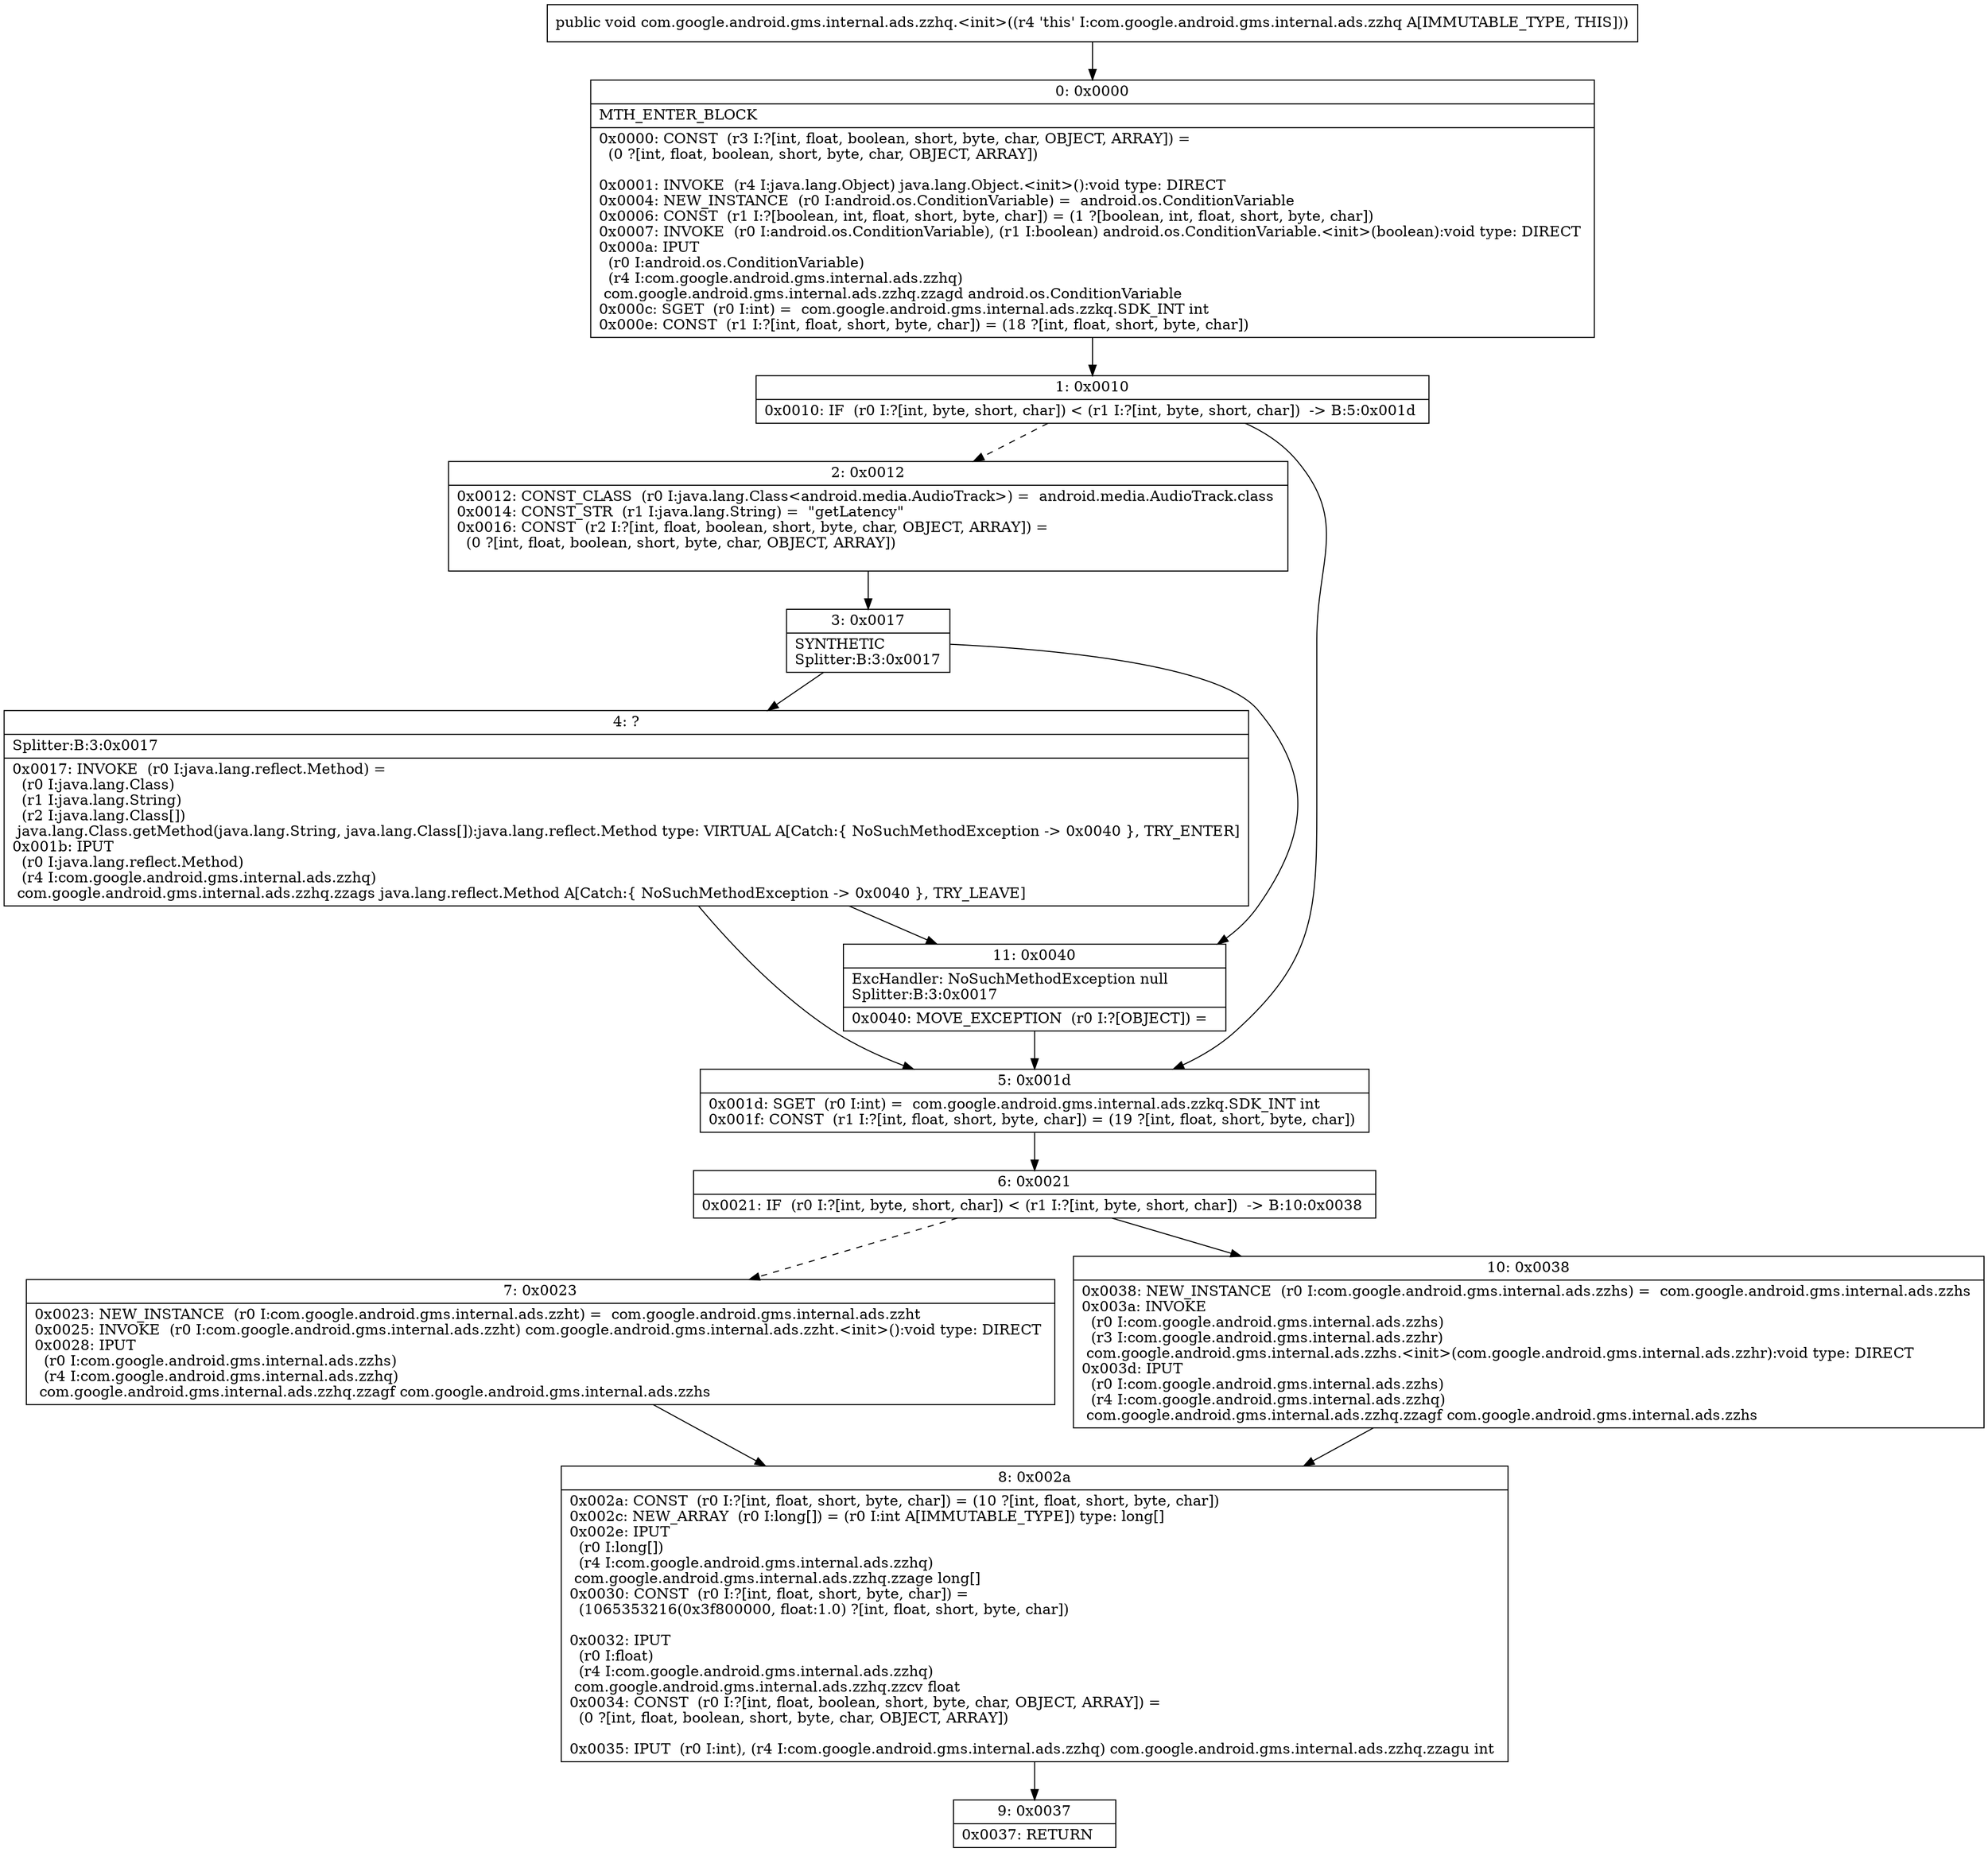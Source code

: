 digraph "CFG forcom.google.android.gms.internal.ads.zzhq.\<init\>()V" {
Node_0 [shape=record,label="{0\:\ 0x0000|MTH_ENTER_BLOCK\l|0x0000: CONST  (r3 I:?[int, float, boolean, short, byte, char, OBJECT, ARRAY]) = \l  (0 ?[int, float, boolean, short, byte, char, OBJECT, ARRAY])\l \l0x0001: INVOKE  (r4 I:java.lang.Object) java.lang.Object.\<init\>():void type: DIRECT \l0x0004: NEW_INSTANCE  (r0 I:android.os.ConditionVariable) =  android.os.ConditionVariable \l0x0006: CONST  (r1 I:?[boolean, int, float, short, byte, char]) = (1 ?[boolean, int, float, short, byte, char]) \l0x0007: INVOKE  (r0 I:android.os.ConditionVariable), (r1 I:boolean) android.os.ConditionVariable.\<init\>(boolean):void type: DIRECT \l0x000a: IPUT  \l  (r0 I:android.os.ConditionVariable)\l  (r4 I:com.google.android.gms.internal.ads.zzhq)\l com.google.android.gms.internal.ads.zzhq.zzagd android.os.ConditionVariable \l0x000c: SGET  (r0 I:int) =  com.google.android.gms.internal.ads.zzkq.SDK_INT int \l0x000e: CONST  (r1 I:?[int, float, short, byte, char]) = (18 ?[int, float, short, byte, char]) \l}"];
Node_1 [shape=record,label="{1\:\ 0x0010|0x0010: IF  (r0 I:?[int, byte, short, char]) \< (r1 I:?[int, byte, short, char])  \-\> B:5:0x001d \l}"];
Node_2 [shape=record,label="{2\:\ 0x0012|0x0012: CONST_CLASS  (r0 I:java.lang.Class\<android.media.AudioTrack\>) =  android.media.AudioTrack.class \l0x0014: CONST_STR  (r1 I:java.lang.String) =  \"getLatency\" \l0x0016: CONST  (r2 I:?[int, float, boolean, short, byte, char, OBJECT, ARRAY]) = \l  (0 ?[int, float, boolean, short, byte, char, OBJECT, ARRAY])\l \l}"];
Node_3 [shape=record,label="{3\:\ 0x0017|SYNTHETIC\lSplitter:B:3:0x0017\l}"];
Node_4 [shape=record,label="{4\:\ ?|Splitter:B:3:0x0017\l|0x0017: INVOKE  (r0 I:java.lang.reflect.Method) = \l  (r0 I:java.lang.Class)\l  (r1 I:java.lang.String)\l  (r2 I:java.lang.Class[])\l java.lang.Class.getMethod(java.lang.String, java.lang.Class[]):java.lang.reflect.Method type: VIRTUAL A[Catch:\{ NoSuchMethodException \-\> 0x0040 \}, TRY_ENTER]\l0x001b: IPUT  \l  (r0 I:java.lang.reflect.Method)\l  (r4 I:com.google.android.gms.internal.ads.zzhq)\l com.google.android.gms.internal.ads.zzhq.zzags java.lang.reflect.Method A[Catch:\{ NoSuchMethodException \-\> 0x0040 \}, TRY_LEAVE]\l}"];
Node_5 [shape=record,label="{5\:\ 0x001d|0x001d: SGET  (r0 I:int) =  com.google.android.gms.internal.ads.zzkq.SDK_INT int \l0x001f: CONST  (r1 I:?[int, float, short, byte, char]) = (19 ?[int, float, short, byte, char]) \l}"];
Node_6 [shape=record,label="{6\:\ 0x0021|0x0021: IF  (r0 I:?[int, byte, short, char]) \< (r1 I:?[int, byte, short, char])  \-\> B:10:0x0038 \l}"];
Node_7 [shape=record,label="{7\:\ 0x0023|0x0023: NEW_INSTANCE  (r0 I:com.google.android.gms.internal.ads.zzht) =  com.google.android.gms.internal.ads.zzht \l0x0025: INVOKE  (r0 I:com.google.android.gms.internal.ads.zzht) com.google.android.gms.internal.ads.zzht.\<init\>():void type: DIRECT \l0x0028: IPUT  \l  (r0 I:com.google.android.gms.internal.ads.zzhs)\l  (r4 I:com.google.android.gms.internal.ads.zzhq)\l com.google.android.gms.internal.ads.zzhq.zzagf com.google.android.gms.internal.ads.zzhs \l}"];
Node_8 [shape=record,label="{8\:\ 0x002a|0x002a: CONST  (r0 I:?[int, float, short, byte, char]) = (10 ?[int, float, short, byte, char]) \l0x002c: NEW_ARRAY  (r0 I:long[]) = (r0 I:int A[IMMUTABLE_TYPE]) type: long[] \l0x002e: IPUT  \l  (r0 I:long[])\l  (r4 I:com.google.android.gms.internal.ads.zzhq)\l com.google.android.gms.internal.ads.zzhq.zzage long[] \l0x0030: CONST  (r0 I:?[int, float, short, byte, char]) = \l  (1065353216(0x3f800000, float:1.0) ?[int, float, short, byte, char])\l \l0x0032: IPUT  \l  (r0 I:float)\l  (r4 I:com.google.android.gms.internal.ads.zzhq)\l com.google.android.gms.internal.ads.zzhq.zzcv float \l0x0034: CONST  (r0 I:?[int, float, boolean, short, byte, char, OBJECT, ARRAY]) = \l  (0 ?[int, float, boolean, short, byte, char, OBJECT, ARRAY])\l \l0x0035: IPUT  (r0 I:int), (r4 I:com.google.android.gms.internal.ads.zzhq) com.google.android.gms.internal.ads.zzhq.zzagu int \l}"];
Node_9 [shape=record,label="{9\:\ 0x0037|0x0037: RETURN   \l}"];
Node_10 [shape=record,label="{10\:\ 0x0038|0x0038: NEW_INSTANCE  (r0 I:com.google.android.gms.internal.ads.zzhs) =  com.google.android.gms.internal.ads.zzhs \l0x003a: INVOKE  \l  (r0 I:com.google.android.gms.internal.ads.zzhs)\l  (r3 I:com.google.android.gms.internal.ads.zzhr)\l com.google.android.gms.internal.ads.zzhs.\<init\>(com.google.android.gms.internal.ads.zzhr):void type: DIRECT \l0x003d: IPUT  \l  (r0 I:com.google.android.gms.internal.ads.zzhs)\l  (r4 I:com.google.android.gms.internal.ads.zzhq)\l com.google.android.gms.internal.ads.zzhq.zzagf com.google.android.gms.internal.ads.zzhs \l}"];
Node_11 [shape=record,label="{11\:\ 0x0040|ExcHandler: NoSuchMethodException null\lSplitter:B:3:0x0017\l|0x0040: MOVE_EXCEPTION  (r0 I:?[OBJECT]) =  \l}"];
MethodNode[shape=record,label="{public void com.google.android.gms.internal.ads.zzhq.\<init\>((r4 'this' I:com.google.android.gms.internal.ads.zzhq A[IMMUTABLE_TYPE, THIS])) }"];
MethodNode -> Node_0;
Node_0 -> Node_1;
Node_1 -> Node_2[style=dashed];
Node_1 -> Node_5;
Node_2 -> Node_3;
Node_3 -> Node_4;
Node_3 -> Node_11;
Node_4 -> Node_5;
Node_4 -> Node_11;
Node_5 -> Node_6;
Node_6 -> Node_7[style=dashed];
Node_6 -> Node_10;
Node_7 -> Node_8;
Node_8 -> Node_9;
Node_10 -> Node_8;
Node_11 -> Node_5;
}

